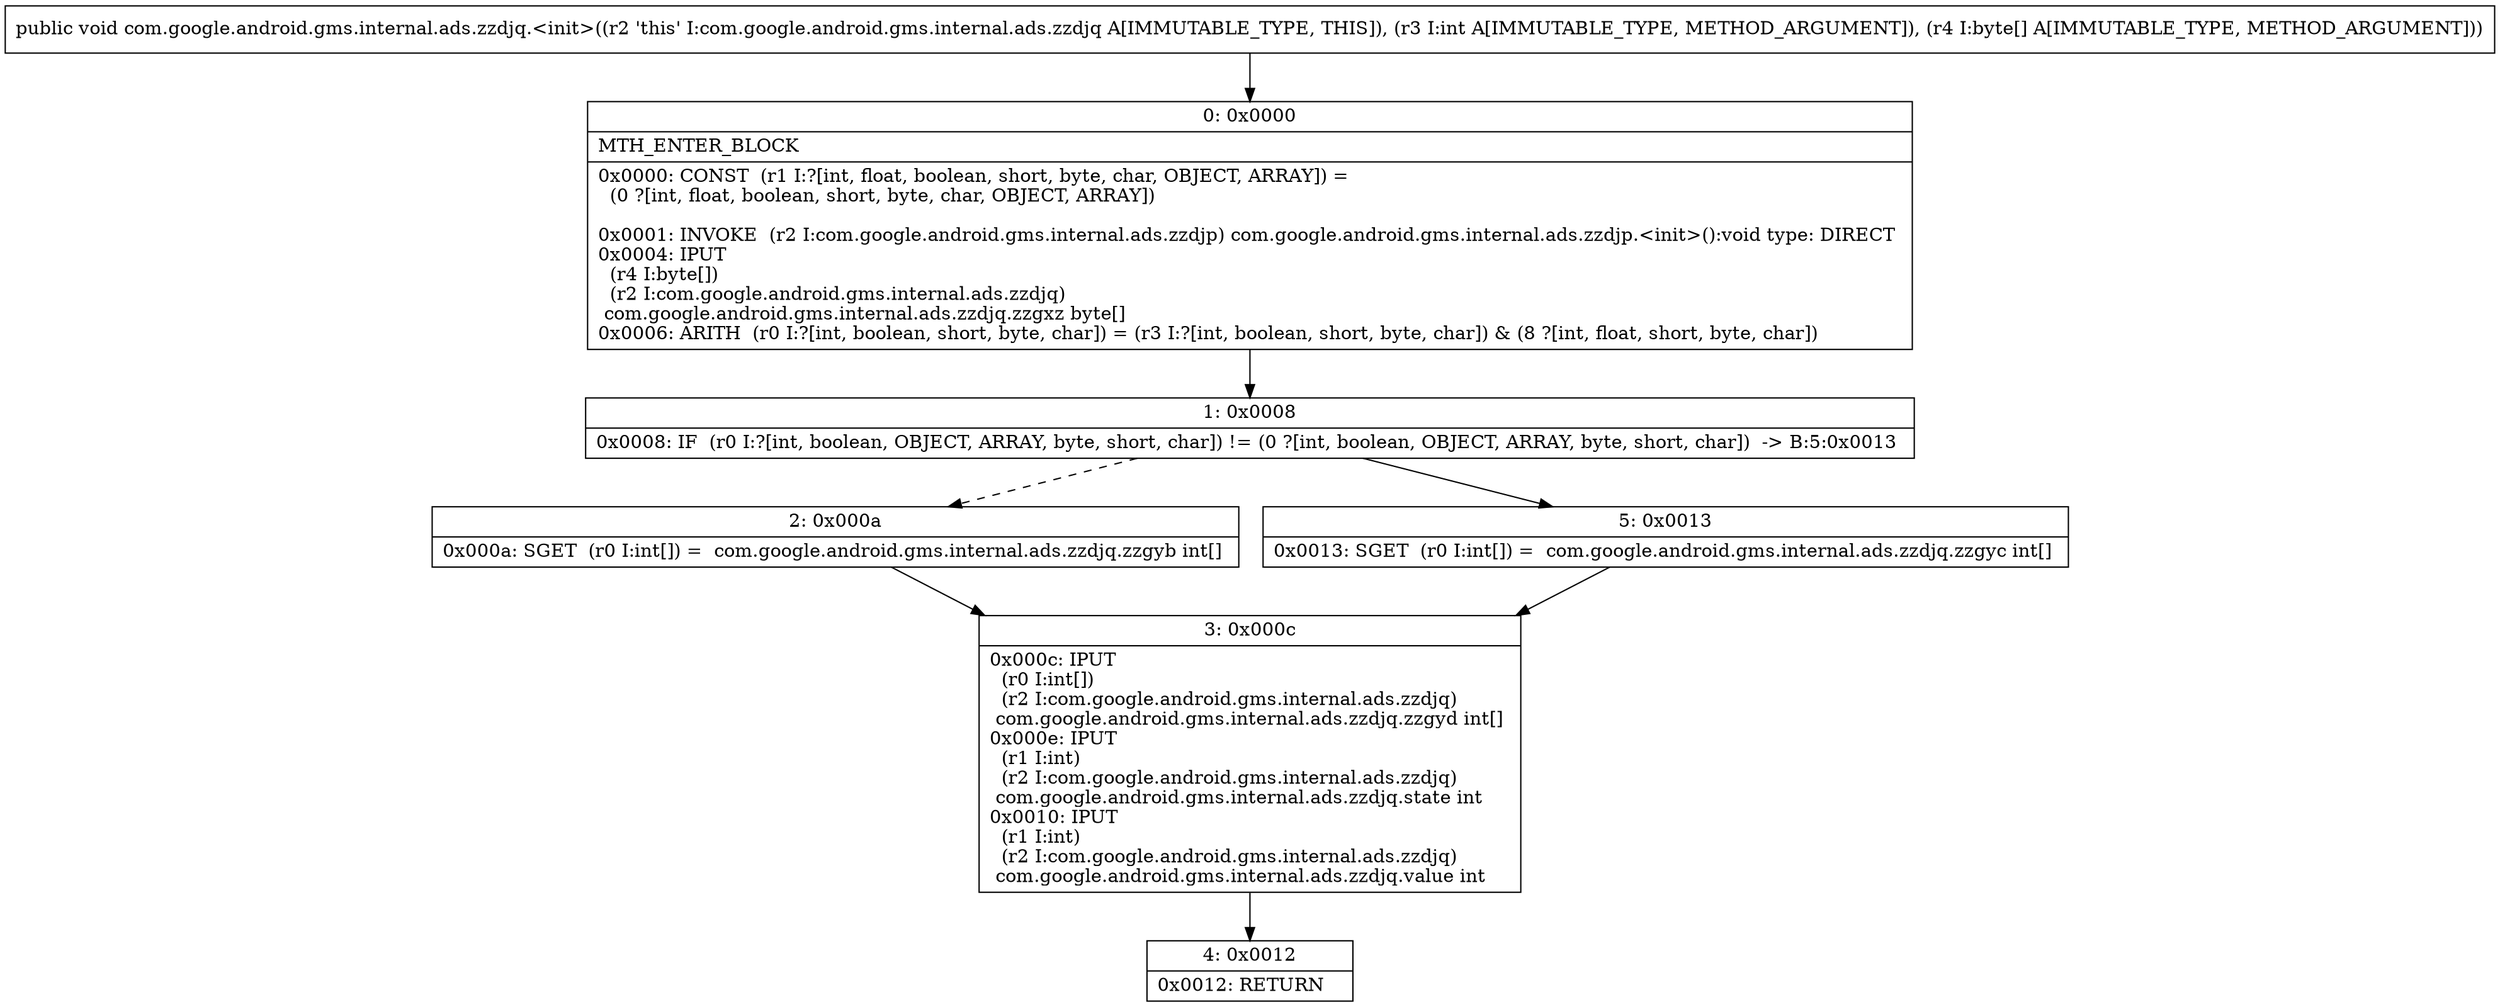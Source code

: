 digraph "CFG forcom.google.android.gms.internal.ads.zzdjq.\<init\>(I[B)V" {
Node_0 [shape=record,label="{0\:\ 0x0000|MTH_ENTER_BLOCK\l|0x0000: CONST  (r1 I:?[int, float, boolean, short, byte, char, OBJECT, ARRAY]) = \l  (0 ?[int, float, boolean, short, byte, char, OBJECT, ARRAY])\l \l0x0001: INVOKE  (r2 I:com.google.android.gms.internal.ads.zzdjp) com.google.android.gms.internal.ads.zzdjp.\<init\>():void type: DIRECT \l0x0004: IPUT  \l  (r4 I:byte[])\l  (r2 I:com.google.android.gms.internal.ads.zzdjq)\l com.google.android.gms.internal.ads.zzdjq.zzgxz byte[] \l0x0006: ARITH  (r0 I:?[int, boolean, short, byte, char]) = (r3 I:?[int, boolean, short, byte, char]) & (8 ?[int, float, short, byte, char]) \l}"];
Node_1 [shape=record,label="{1\:\ 0x0008|0x0008: IF  (r0 I:?[int, boolean, OBJECT, ARRAY, byte, short, char]) != (0 ?[int, boolean, OBJECT, ARRAY, byte, short, char])  \-\> B:5:0x0013 \l}"];
Node_2 [shape=record,label="{2\:\ 0x000a|0x000a: SGET  (r0 I:int[]) =  com.google.android.gms.internal.ads.zzdjq.zzgyb int[] \l}"];
Node_3 [shape=record,label="{3\:\ 0x000c|0x000c: IPUT  \l  (r0 I:int[])\l  (r2 I:com.google.android.gms.internal.ads.zzdjq)\l com.google.android.gms.internal.ads.zzdjq.zzgyd int[] \l0x000e: IPUT  \l  (r1 I:int)\l  (r2 I:com.google.android.gms.internal.ads.zzdjq)\l com.google.android.gms.internal.ads.zzdjq.state int \l0x0010: IPUT  \l  (r1 I:int)\l  (r2 I:com.google.android.gms.internal.ads.zzdjq)\l com.google.android.gms.internal.ads.zzdjq.value int \l}"];
Node_4 [shape=record,label="{4\:\ 0x0012|0x0012: RETURN   \l}"];
Node_5 [shape=record,label="{5\:\ 0x0013|0x0013: SGET  (r0 I:int[]) =  com.google.android.gms.internal.ads.zzdjq.zzgyc int[] \l}"];
MethodNode[shape=record,label="{public void com.google.android.gms.internal.ads.zzdjq.\<init\>((r2 'this' I:com.google.android.gms.internal.ads.zzdjq A[IMMUTABLE_TYPE, THIS]), (r3 I:int A[IMMUTABLE_TYPE, METHOD_ARGUMENT]), (r4 I:byte[] A[IMMUTABLE_TYPE, METHOD_ARGUMENT])) }"];
MethodNode -> Node_0;
Node_0 -> Node_1;
Node_1 -> Node_2[style=dashed];
Node_1 -> Node_5;
Node_2 -> Node_3;
Node_3 -> Node_4;
Node_5 -> Node_3;
}

